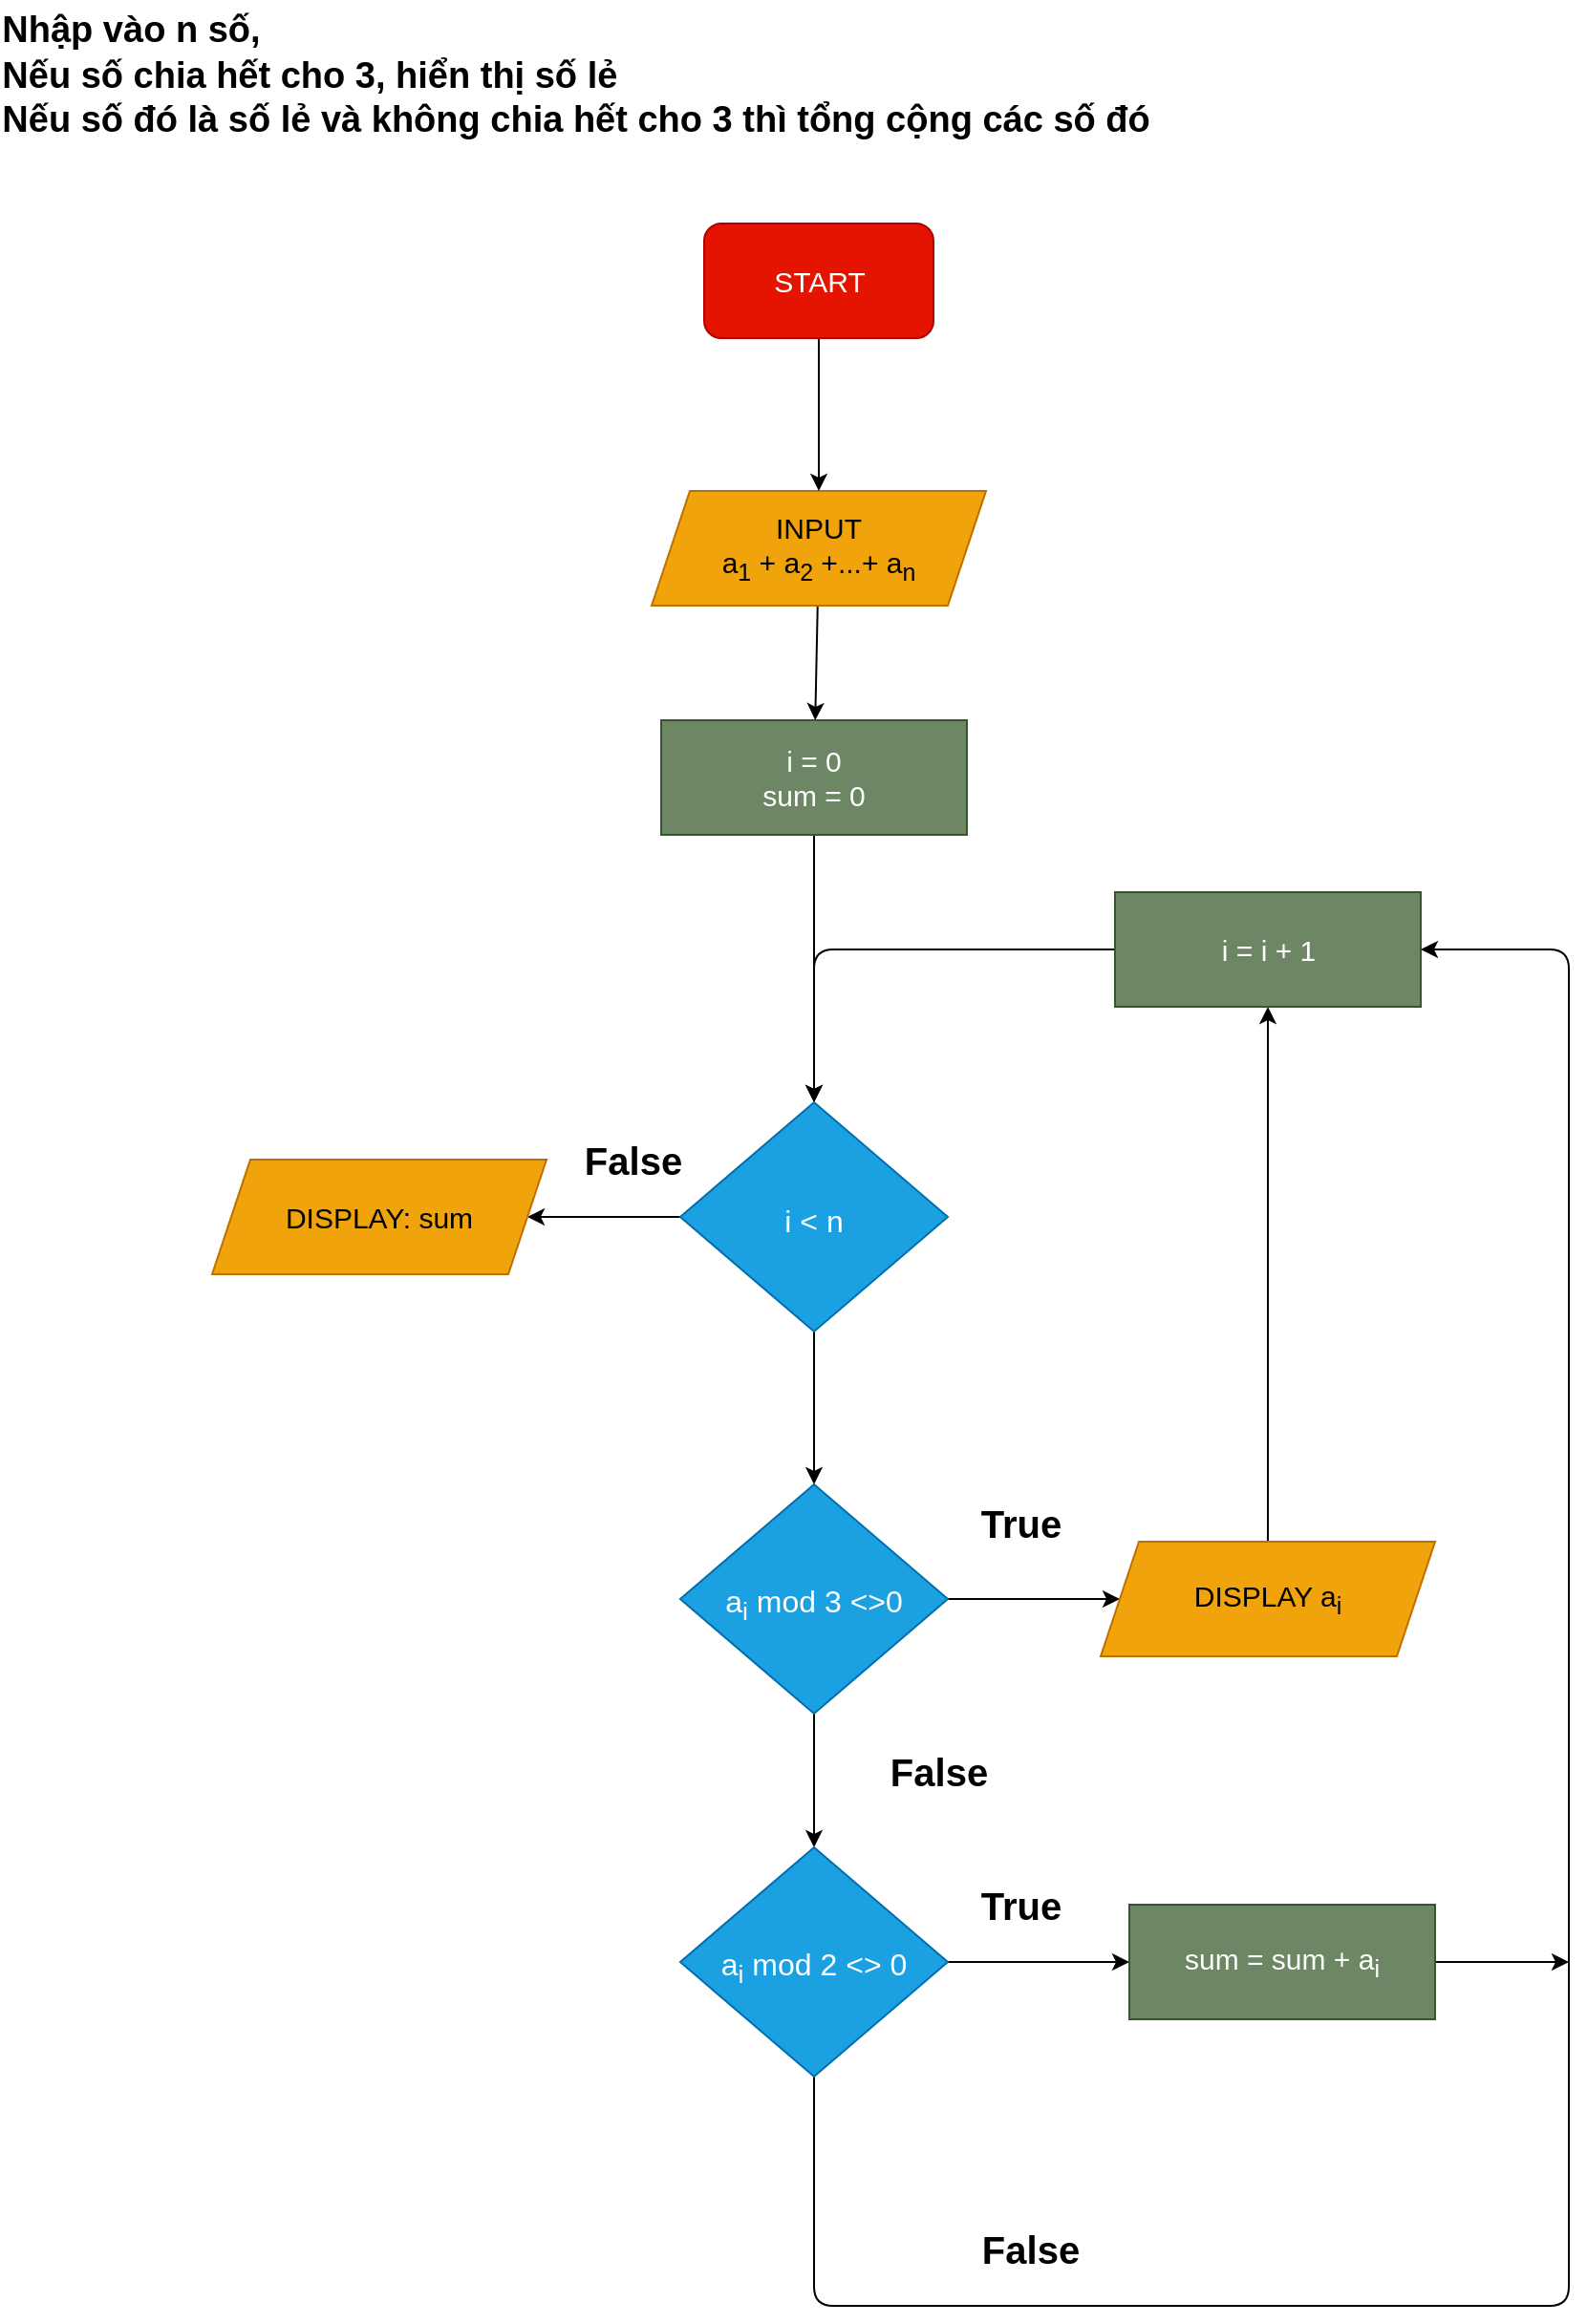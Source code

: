 <mxfile>
    <diagram id="erGfCPlL1wbpjv4j3_Yv" name="Page-1">
        <mxGraphModel dx="2471" dy="1039" grid="1" gridSize="10" guides="1" tooltips="1" connect="1" arrows="1" fold="1" page="1" pageScale="1" pageWidth="850" pageHeight="1100" math="0" shadow="0">
            <root>
                <mxCell id="0"/>
                <mxCell id="1" parent="0"/>
                <mxCell id="2" value="&lt;div style=&quot;text-align: left;&quot;&gt;&lt;span style=&quot;font-size: 19px; background-color: initial;&quot;&gt;Nhập vào n số,&lt;/span&gt;&lt;/div&gt;&lt;font style=&quot;font-size: 19px;&quot;&gt;&lt;div style=&quot;text-align: left;&quot;&gt;&lt;span style=&quot;background-color: initial;&quot;&gt;Nếu số chia hết cho 3, hiển thị số lẻ&lt;/span&gt;&lt;/div&gt;&lt;div style=&quot;text-align: left;&quot;&gt;&lt;span style=&quot;background-color: initial;&quot;&gt;Nếu số đó là số lẻ và không chia hết cho 3 thì tổng cộng các số đó&lt;/span&gt;&lt;/div&gt;&lt;/font&gt;" style="text;strokeColor=none;fillColor=none;html=1;fontSize=24;fontStyle=1;verticalAlign=middle;align=center;" vertex="1" parent="1">
                    <mxGeometry x="80" y="20" width="100" height="40" as="geometry"/>
                </mxCell>
                <mxCell id="5" value="" style="edgeStyle=none;html=1;fontSize=15;" edge="1" parent="1" source="6" target="7">
                    <mxGeometry relative="1" as="geometry"/>
                </mxCell>
                <mxCell id="6" value="INPUT&lt;br style=&quot;font-size: 15px;&quot;&gt;a&lt;sub&gt;1&lt;/sub&gt; + a&lt;sub&gt;2&lt;/sub&gt; +...+ a&lt;sub&gt;n&lt;/sub&gt;" style="shape=parallelogram;perimeter=parallelogramPerimeter;whiteSpace=wrap;html=1;fixedSize=1;fontSize=15;fillColor=#f0a30a;fontColor=#000000;strokeColor=#BD7000;" vertex="1" parent="1">
                    <mxGeometry x="170" y="260" width="175" height="60" as="geometry"/>
                </mxCell>
                <mxCell id="24" style="edgeStyle=none;html=1;entryX=0.5;entryY=0;entryDx=0;entryDy=0;fontSize=20;" edge="1" parent="1" source="7" target="23">
                    <mxGeometry relative="1" as="geometry"/>
                </mxCell>
                <mxCell id="7" value="i = 0&lt;br style=&quot;font-size: 15px;&quot;&gt;sum = 0" style="rounded=0;whiteSpace=wrap;html=1;fontSize=15;fillColor=#6d8764;fontColor=#ffffff;strokeColor=#3A5431;" vertex="1" parent="1">
                    <mxGeometry x="175" y="380" width="160" height="60" as="geometry"/>
                </mxCell>
                <mxCell id="8" value="" style="edgeStyle=none;html=1;fontSize=15;" edge="1" parent="1" source="9" target="6">
                    <mxGeometry relative="1" as="geometry"/>
                </mxCell>
                <mxCell id="9" value="START" style="rounded=1;whiteSpace=wrap;html=1;fontSize=15;fillColor=#e51400;fontColor=#ffffff;strokeColor=#B20000;" vertex="1" parent="1">
                    <mxGeometry x="197.5" y="120" width="120" height="60" as="geometry"/>
                </mxCell>
                <mxCell id="13" style="edgeStyle=none;html=1;entryX=0;entryY=0.5;entryDx=0;entryDy=0;fontSize=16;" edge="1" parent="1" source="10" target="12">
                    <mxGeometry relative="1" as="geometry"/>
                </mxCell>
                <mxCell id="31" value="" style="edgeStyle=none;html=1;fontSize=20;" edge="1" parent="1" source="10" target="30">
                    <mxGeometry relative="1" as="geometry"/>
                </mxCell>
                <mxCell id="10" value="&lt;font style=&quot;font-size: 16px;&quot;&gt;a&lt;sub&gt;i&lt;/sub&gt;&amp;nbsp;mod 3 &amp;lt;&amp;gt;0&lt;/font&gt;" style="rhombus;whiteSpace=wrap;html=1;fontSize=24;fillColor=#1ba1e2;fontColor=#ffffff;strokeColor=#006EAF;" vertex="1" parent="1">
                    <mxGeometry x="185" y="780" width="140" height="120" as="geometry"/>
                </mxCell>
                <mxCell id="22" style="edgeStyle=none;html=1;entryX=0.5;entryY=1;entryDx=0;entryDy=0;fontSize=20;" edge="1" parent="1" source="12" target="20">
                    <mxGeometry relative="1" as="geometry"/>
                </mxCell>
                <mxCell id="12" value="DISPLAY a&lt;sub&gt;i&lt;/sub&gt;" style="shape=parallelogram;perimeter=parallelogramPerimeter;whiteSpace=wrap;html=1;fixedSize=1;fontSize=15;fillColor=#f0a30a;fontColor=#000000;strokeColor=#BD7000;" vertex="1" parent="1">
                    <mxGeometry x="405" y="810" width="175" height="60" as="geometry"/>
                </mxCell>
                <mxCell id="36" style="edgeStyle=none;html=1;fontSize=20;" edge="1" parent="1" source="15">
                    <mxGeometry relative="1" as="geometry">
                        <mxPoint x="650" y="1030" as="targetPoint"/>
                    </mxGeometry>
                </mxCell>
                <mxCell id="15" value="sum = sum + a&lt;sub&gt;i&lt;/sub&gt;" style="rounded=0;whiteSpace=wrap;html=1;fontSize=15;fillColor=#6d8764;fontColor=#ffffff;strokeColor=#3A5431;" vertex="1" parent="1">
                    <mxGeometry x="420" y="1000" width="160" height="60" as="geometry"/>
                </mxCell>
                <mxCell id="17" value="&lt;font style=&quot;font-size: 20px;&quot;&gt;False&lt;/font&gt;" style="text;strokeColor=none;fillColor=none;html=1;fontSize=24;fontStyle=1;verticalAlign=middle;align=center;" vertex="1" parent="1">
                    <mxGeometry x="270" y="910" width="100" height="40" as="geometry"/>
                </mxCell>
                <mxCell id="18" value="&lt;font style=&quot;font-size: 20px;&quot;&gt;True&lt;/font&gt;" style="text;strokeColor=none;fillColor=none;html=1;fontSize=24;fontStyle=1;verticalAlign=middle;align=center;" vertex="1" parent="1">
                    <mxGeometry x="312.5" y="780" width="100" height="40" as="geometry"/>
                </mxCell>
                <mxCell id="25" style="edgeStyle=none;html=1;fontSize=20;entryX=0.5;entryY=0;entryDx=0;entryDy=0;" edge="1" parent="1" source="20" target="23">
                    <mxGeometry relative="1" as="geometry">
                        <mxPoint x="260" y="570" as="targetPoint"/>
                        <Array as="points">
                            <mxPoint x="255" y="500"/>
                        </Array>
                    </mxGeometry>
                </mxCell>
                <mxCell id="20" value="i = i + 1" style="rounded=0;whiteSpace=wrap;html=1;fontSize=15;fillColor=#6d8764;fontColor=#ffffff;strokeColor=#3A5431;" vertex="1" parent="1">
                    <mxGeometry x="412.5" y="470" width="160" height="60" as="geometry"/>
                </mxCell>
                <mxCell id="26" style="edgeStyle=none;html=1;entryX=0.5;entryY=0;entryDx=0;entryDy=0;fontSize=20;" edge="1" parent="1" source="23" target="10">
                    <mxGeometry relative="1" as="geometry"/>
                </mxCell>
                <mxCell id="28" style="edgeStyle=none;html=1;entryX=1;entryY=0.5;entryDx=0;entryDy=0;fontSize=20;" edge="1" parent="1" source="23" target="27">
                    <mxGeometry relative="1" as="geometry"/>
                </mxCell>
                <mxCell id="23" value="&lt;span style=&quot;font-size: 16px;&quot;&gt;i &amp;lt; n&lt;/span&gt;" style="rhombus;whiteSpace=wrap;html=1;fontSize=24;fillColor=#1ba1e2;fontColor=#ffffff;strokeColor=#006EAF;" vertex="1" parent="1">
                    <mxGeometry x="185" y="580" width="140" height="120" as="geometry"/>
                </mxCell>
                <mxCell id="27" value="DISPLAY: sum" style="shape=parallelogram;perimeter=parallelogramPerimeter;whiteSpace=wrap;html=1;fixedSize=1;fontSize=15;fillColor=#f0a30a;fontColor=#000000;strokeColor=#BD7000;" vertex="1" parent="1">
                    <mxGeometry x="-60" y="610" width="175" height="60" as="geometry"/>
                </mxCell>
                <mxCell id="32" style="edgeStyle=none;html=1;entryX=0;entryY=0.5;entryDx=0;entryDy=0;fontSize=20;" edge="1" parent="1" source="30" target="15">
                    <mxGeometry relative="1" as="geometry"/>
                </mxCell>
                <mxCell id="34" style="edgeStyle=none;html=1;entryX=1;entryY=0.5;entryDx=0;entryDy=0;fontSize=20;" edge="1" parent="1" source="30" target="20">
                    <mxGeometry relative="1" as="geometry">
                        <Array as="points">
                            <mxPoint x="255" y="1210"/>
                            <mxPoint x="650" y="1210"/>
                            <mxPoint x="650" y="840"/>
                            <mxPoint x="650" y="500"/>
                        </Array>
                    </mxGeometry>
                </mxCell>
                <mxCell id="30" value="&lt;font style=&quot;font-size: 16px;&quot;&gt;a&lt;sub&gt;i&lt;/sub&gt;&amp;nbsp;mod 2 &amp;lt;&amp;gt; 0&lt;/font&gt;" style="rhombus;whiteSpace=wrap;html=1;fontSize=24;fillColor=#1ba1e2;fontColor=#ffffff;strokeColor=#006EAF;" vertex="1" parent="1">
                    <mxGeometry x="185" y="970" width="140" height="120" as="geometry"/>
                </mxCell>
                <mxCell id="33" value="&lt;font style=&quot;font-size: 20px;&quot;&gt;True&lt;/font&gt;" style="text;strokeColor=none;fillColor=none;html=1;fontSize=24;fontStyle=1;verticalAlign=middle;align=center;" vertex="1" parent="1">
                    <mxGeometry x="312.5" y="980" width="100" height="40" as="geometry"/>
                </mxCell>
                <mxCell id="35" value="&lt;font style=&quot;font-size: 20px;&quot;&gt;False&lt;/font&gt;" style="text;strokeColor=none;fillColor=none;html=1;fontSize=24;fontStyle=1;verticalAlign=middle;align=center;" vertex="1" parent="1">
                    <mxGeometry x="317.5" y="1160" width="100" height="40" as="geometry"/>
                </mxCell>
                <mxCell id="37" value="&lt;font style=&quot;font-size: 20px;&quot;&gt;False&lt;/font&gt;" style="text;strokeColor=none;fillColor=none;html=1;fontSize=24;fontStyle=1;verticalAlign=middle;align=center;" vertex="1" parent="1">
                    <mxGeometry x="110" y="590" width="100" height="40" as="geometry"/>
                </mxCell>
            </root>
        </mxGraphModel>
    </diagram>
</mxfile>